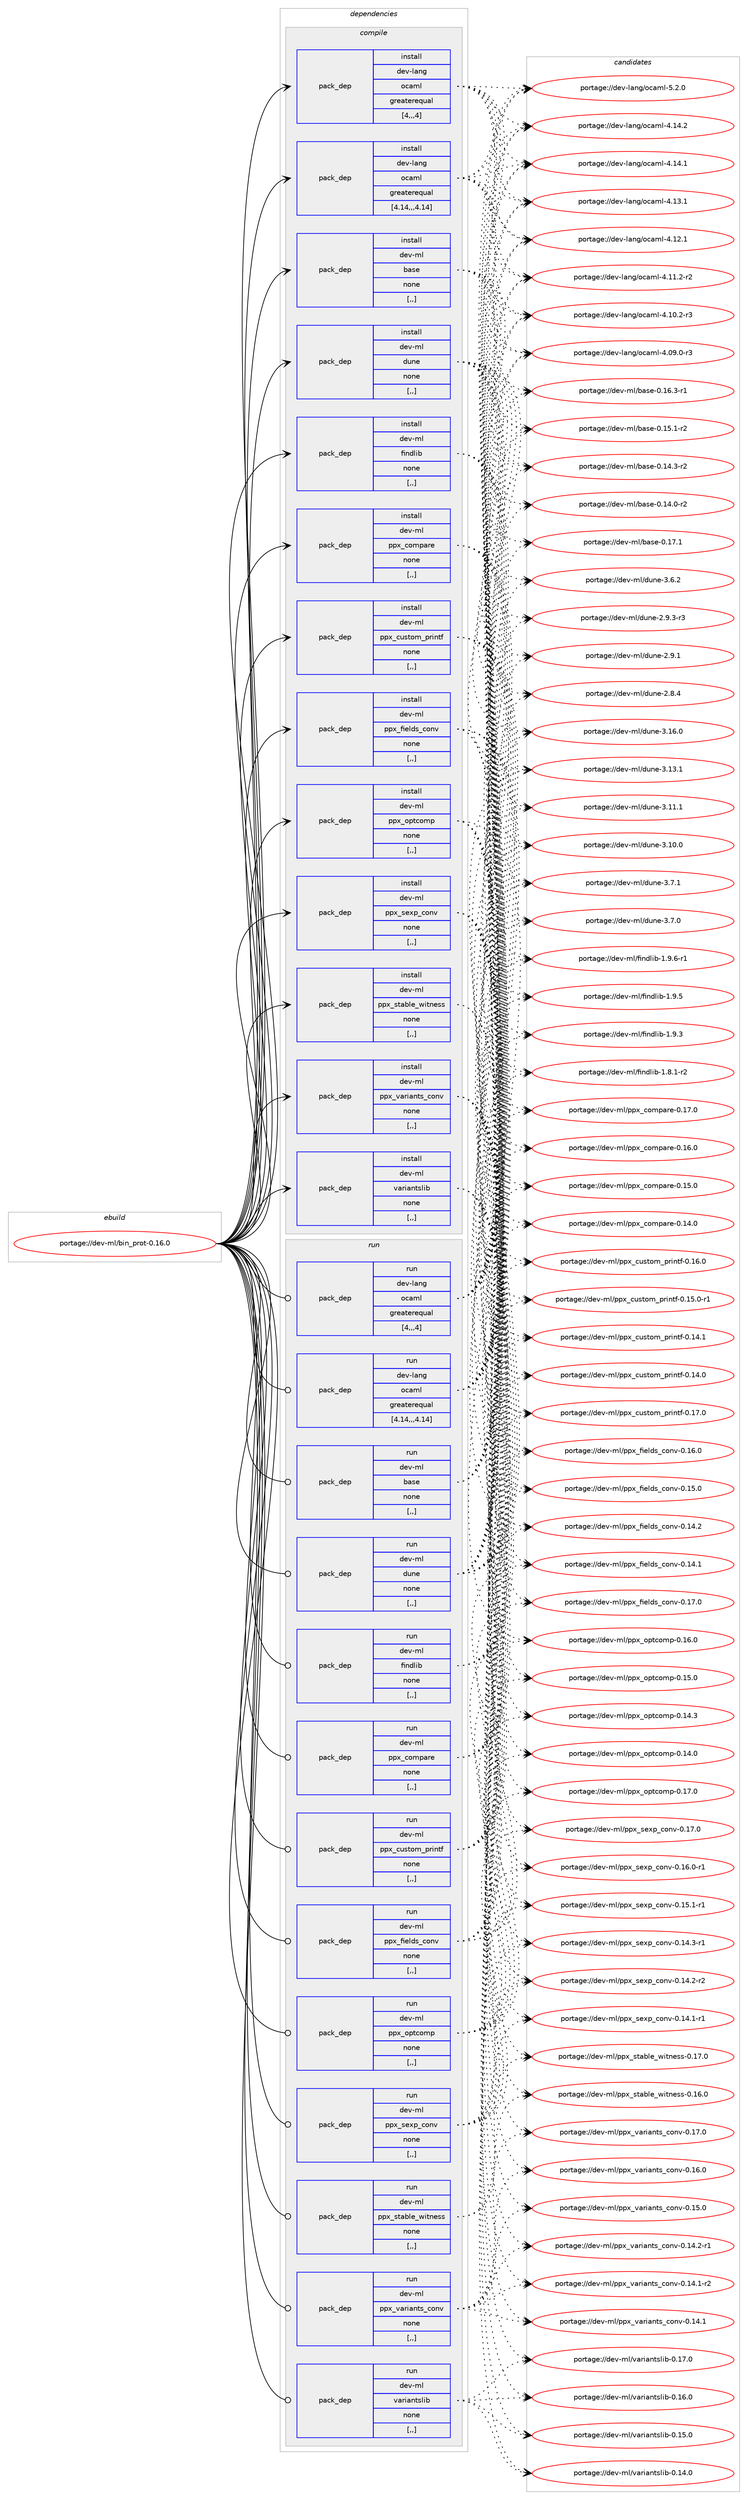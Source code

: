 digraph prolog {

# *************
# Graph options
# *************

newrank=true;
concentrate=true;
compound=true;
graph [rankdir=LR,fontname=Helvetica,fontsize=10,ranksep=1.5];#, ranksep=2.5, nodesep=0.2];
edge  [arrowhead=vee];
node  [fontname=Helvetica,fontsize=10];

# **********
# The ebuild
# **********

subgraph cluster_leftcol {
color=gray;
label=<<i>ebuild</i>>;
id [label="portage://dev-ml/bin_prot-0.16.0", color=red, width=4, href="../dev-ml/bin_prot-0.16.0.svg"];
}

# ****************
# The dependencies
# ****************

subgraph cluster_midcol {
color=gray;
label=<<i>dependencies</i>>;
subgraph cluster_compile {
fillcolor="#eeeeee";
style=filled;
label=<<i>compile</i>>;
subgraph pack87471 {
dependency117968 [label=<<TABLE BORDER="0" CELLBORDER="1" CELLSPACING="0" CELLPADDING="4" WIDTH="220"><TR><TD ROWSPAN="6" CELLPADDING="30">pack_dep</TD></TR><TR><TD WIDTH="110">install</TD></TR><TR><TD>dev-lang</TD></TR><TR><TD>ocaml</TD></TR><TR><TD>greaterequal</TD></TR><TR><TD>[4,,,4]</TD></TR></TABLE>>, shape=none, color=blue];
}
id:e -> dependency117968:w [weight=20,style="solid",arrowhead="vee"];
subgraph pack87472 {
dependency117969 [label=<<TABLE BORDER="0" CELLBORDER="1" CELLSPACING="0" CELLPADDING="4" WIDTH="220"><TR><TD ROWSPAN="6" CELLPADDING="30">pack_dep</TD></TR><TR><TD WIDTH="110">install</TD></TR><TR><TD>dev-lang</TD></TR><TR><TD>ocaml</TD></TR><TR><TD>greaterequal</TD></TR><TR><TD>[4.14,,,4.14]</TD></TR></TABLE>>, shape=none, color=blue];
}
id:e -> dependency117969:w [weight=20,style="solid",arrowhead="vee"];
subgraph pack87473 {
dependency117970 [label=<<TABLE BORDER="0" CELLBORDER="1" CELLSPACING="0" CELLPADDING="4" WIDTH="220"><TR><TD ROWSPAN="6" CELLPADDING="30">pack_dep</TD></TR><TR><TD WIDTH="110">install</TD></TR><TR><TD>dev-ml</TD></TR><TR><TD>base</TD></TR><TR><TD>none</TD></TR><TR><TD>[,,]</TD></TR></TABLE>>, shape=none, color=blue];
}
id:e -> dependency117970:w [weight=20,style="solid",arrowhead="vee"];
subgraph pack87474 {
dependency117971 [label=<<TABLE BORDER="0" CELLBORDER="1" CELLSPACING="0" CELLPADDING="4" WIDTH="220"><TR><TD ROWSPAN="6" CELLPADDING="30">pack_dep</TD></TR><TR><TD WIDTH="110">install</TD></TR><TR><TD>dev-ml</TD></TR><TR><TD>dune</TD></TR><TR><TD>none</TD></TR><TR><TD>[,,]</TD></TR></TABLE>>, shape=none, color=blue];
}
id:e -> dependency117971:w [weight=20,style="solid",arrowhead="vee"];
subgraph pack87475 {
dependency117972 [label=<<TABLE BORDER="0" CELLBORDER="1" CELLSPACING="0" CELLPADDING="4" WIDTH="220"><TR><TD ROWSPAN="6" CELLPADDING="30">pack_dep</TD></TR><TR><TD WIDTH="110">install</TD></TR><TR><TD>dev-ml</TD></TR><TR><TD>findlib</TD></TR><TR><TD>none</TD></TR><TR><TD>[,,]</TD></TR></TABLE>>, shape=none, color=blue];
}
id:e -> dependency117972:w [weight=20,style="solid",arrowhead="vee"];
subgraph pack87476 {
dependency117973 [label=<<TABLE BORDER="0" CELLBORDER="1" CELLSPACING="0" CELLPADDING="4" WIDTH="220"><TR><TD ROWSPAN="6" CELLPADDING="30">pack_dep</TD></TR><TR><TD WIDTH="110">install</TD></TR><TR><TD>dev-ml</TD></TR><TR><TD>ppx_compare</TD></TR><TR><TD>none</TD></TR><TR><TD>[,,]</TD></TR></TABLE>>, shape=none, color=blue];
}
id:e -> dependency117973:w [weight=20,style="solid",arrowhead="vee"];
subgraph pack87477 {
dependency117974 [label=<<TABLE BORDER="0" CELLBORDER="1" CELLSPACING="0" CELLPADDING="4" WIDTH="220"><TR><TD ROWSPAN="6" CELLPADDING="30">pack_dep</TD></TR><TR><TD WIDTH="110">install</TD></TR><TR><TD>dev-ml</TD></TR><TR><TD>ppx_custom_printf</TD></TR><TR><TD>none</TD></TR><TR><TD>[,,]</TD></TR></TABLE>>, shape=none, color=blue];
}
id:e -> dependency117974:w [weight=20,style="solid",arrowhead="vee"];
subgraph pack87478 {
dependency117975 [label=<<TABLE BORDER="0" CELLBORDER="1" CELLSPACING="0" CELLPADDING="4" WIDTH="220"><TR><TD ROWSPAN="6" CELLPADDING="30">pack_dep</TD></TR><TR><TD WIDTH="110">install</TD></TR><TR><TD>dev-ml</TD></TR><TR><TD>ppx_fields_conv</TD></TR><TR><TD>none</TD></TR><TR><TD>[,,]</TD></TR></TABLE>>, shape=none, color=blue];
}
id:e -> dependency117975:w [weight=20,style="solid",arrowhead="vee"];
subgraph pack87479 {
dependency117976 [label=<<TABLE BORDER="0" CELLBORDER="1" CELLSPACING="0" CELLPADDING="4" WIDTH="220"><TR><TD ROWSPAN="6" CELLPADDING="30">pack_dep</TD></TR><TR><TD WIDTH="110">install</TD></TR><TR><TD>dev-ml</TD></TR><TR><TD>ppx_optcomp</TD></TR><TR><TD>none</TD></TR><TR><TD>[,,]</TD></TR></TABLE>>, shape=none, color=blue];
}
id:e -> dependency117976:w [weight=20,style="solid",arrowhead="vee"];
subgraph pack87480 {
dependency117977 [label=<<TABLE BORDER="0" CELLBORDER="1" CELLSPACING="0" CELLPADDING="4" WIDTH="220"><TR><TD ROWSPAN="6" CELLPADDING="30">pack_dep</TD></TR><TR><TD WIDTH="110">install</TD></TR><TR><TD>dev-ml</TD></TR><TR><TD>ppx_sexp_conv</TD></TR><TR><TD>none</TD></TR><TR><TD>[,,]</TD></TR></TABLE>>, shape=none, color=blue];
}
id:e -> dependency117977:w [weight=20,style="solid",arrowhead="vee"];
subgraph pack87481 {
dependency117978 [label=<<TABLE BORDER="0" CELLBORDER="1" CELLSPACING="0" CELLPADDING="4" WIDTH="220"><TR><TD ROWSPAN="6" CELLPADDING="30">pack_dep</TD></TR><TR><TD WIDTH="110">install</TD></TR><TR><TD>dev-ml</TD></TR><TR><TD>ppx_stable_witness</TD></TR><TR><TD>none</TD></TR><TR><TD>[,,]</TD></TR></TABLE>>, shape=none, color=blue];
}
id:e -> dependency117978:w [weight=20,style="solid",arrowhead="vee"];
subgraph pack87482 {
dependency117979 [label=<<TABLE BORDER="0" CELLBORDER="1" CELLSPACING="0" CELLPADDING="4" WIDTH="220"><TR><TD ROWSPAN="6" CELLPADDING="30">pack_dep</TD></TR><TR><TD WIDTH="110">install</TD></TR><TR><TD>dev-ml</TD></TR><TR><TD>ppx_variants_conv</TD></TR><TR><TD>none</TD></TR><TR><TD>[,,]</TD></TR></TABLE>>, shape=none, color=blue];
}
id:e -> dependency117979:w [weight=20,style="solid",arrowhead="vee"];
subgraph pack87483 {
dependency117980 [label=<<TABLE BORDER="0" CELLBORDER="1" CELLSPACING="0" CELLPADDING="4" WIDTH="220"><TR><TD ROWSPAN="6" CELLPADDING="30">pack_dep</TD></TR><TR><TD WIDTH="110">install</TD></TR><TR><TD>dev-ml</TD></TR><TR><TD>variantslib</TD></TR><TR><TD>none</TD></TR><TR><TD>[,,]</TD></TR></TABLE>>, shape=none, color=blue];
}
id:e -> dependency117980:w [weight=20,style="solid",arrowhead="vee"];
}
subgraph cluster_compileandrun {
fillcolor="#eeeeee";
style=filled;
label=<<i>compile and run</i>>;
}
subgraph cluster_run {
fillcolor="#eeeeee";
style=filled;
label=<<i>run</i>>;
subgraph pack87484 {
dependency117981 [label=<<TABLE BORDER="0" CELLBORDER="1" CELLSPACING="0" CELLPADDING="4" WIDTH="220"><TR><TD ROWSPAN="6" CELLPADDING="30">pack_dep</TD></TR><TR><TD WIDTH="110">run</TD></TR><TR><TD>dev-lang</TD></TR><TR><TD>ocaml</TD></TR><TR><TD>greaterequal</TD></TR><TR><TD>[4,,,4]</TD></TR></TABLE>>, shape=none, color=blue];
}
id:e -> dependency117981:w [weight=20,style="solid",arrowhead="odot"];
subgraph pack87485 {
dependency117982 [label=<<TABLE BORDER="0" CELLBORDER="1" CELLSPACING="0" CELLPADDING="4" WIDTH="220"><TR><TD ROWSPAN="6" CELLPADDING="30">pack_dep</TD></TR><TR><TD WIDTH="110">run</TD></TR><TR><TD>dev-lang</TD></TR><TR><TD>ocaml</TD></TR><TR><TD>greaterequal</TD></TR><TR><TD>[4.14,,,4.14]</TD></TR></TABLE>>, shape=none, color=blue];
}
id:e -> dependency117982:w [weight=20,style="solid",arrowhead="odot"];
subgraph pack87486 {
dependency117983 [label=<<TABLE BORDER="0" CELLBORDER="1" CELLSPACING="0" CELLPADDING="4" WIDTH="220"><TR><TD ROWSPAN="6" CELLPADDING="30">pack_dep</TD></TR><TR><TD WIDTH="110">run</TD></TR><TR><TD>dev-ml</TD></TR><TR><TD>base</TD></TR><TR><TD>none</TD></TR><TR><TD>[,,]</TD></TR></TABLE>>, shape=none, color=blue];
}
id:e -> dependency117983:w [weight=20,style="solid",arrowhead="odot"];
subgraph pack87487 {
dependency117984 [label=<<TABLE BORDER="0" CELLBORDER="1" CELLSPACING="0" CELLPADDING="4" WIDTH="220"><TR><TD ROWSPAN="6" CELLPADDING="30">pack_dep</TD></TR><TR><TD WIDTH="110">run</TD></TR><TR><TD>dev-ml</TD></TR><TR><TD>dune</TD></TR><TR><TD>none</TD></TR><TR><TD>[,,]</TD></TR></TABLE>>, shape=none, color=blue];
}
id:e -> dependency117984:w [weight=20,style="solid",arrowhead="odot"];
subgraph pack87488 {
dependency117985 [label=<<TABLE BORDER="0" CELLBORDER="1" CELLSPACING="0" CELLPADDING="4" WIDTH="220"><TR><TD ROWSPAN="6" CELLPADDING="30">pack_dep</TD></TR><TR><TD WIDTH="110">run</TD></TR><TR><TD>dev-ml</TD></TR><TR><TD>findlib</TD></TR><TR><TD>none</TD></TR><TR><TD>[,,]</TD></TR></TABLE>>, shape=none, color=blue];
}
id:e -> dependency117985:w [weight=20,style="solid",arrowhead="odot"];
subgraph pack87489 {
dependency117986 [label=<<TABLE BORDER="0" CELLBORDER="1" CELLSPACING="0" CELLPADDING="4" WIDTH="220"><TR><TD ROWSPAN="6" CELLPADDING="30">pack_dep</TD></TR><TR><TD WIDTH="110">run</TD></TR><TR><TD>dev-ml</TD></TR><TR><TD>ppx_compare</TD></TR><TR><TD>none</TD></TR><TR><TD>[,,]</TD></TR></TABLE>>, shape=none, color=blue];
}
id:e -> dependency117986:w [weight=20,style="solid",arrowhead="odot"];
subgraph pack87490 {
dependency117987 [label=<<TABLE BORDER="0" CELLBORDER="1" CELLSPACING="0" CELLPADDING="4" WIDTH="220"><TR><TD ROWSPAN="6" CELLPADDING="30">pack_dep</TD></TR><TR><TD WIDTH="110">run</TD></TR><TR><TD>dev-ml</TD></TR><TR><TD>ppx_custom_printf</TD></TR><TR><TD>none</TD></TR><TR><TD>[,,]</TD></TR></TABLE>>, shape=none, color=blue];
}
id:e -> dependency117987:w [weight=20,style="solid",arrowhead="odot"];
subgraph pack87491 {
dependency117988 [label=<<TABLE BORDER="0" CELLBORDER="1" CELLSPACING="0" CELLPADDING="4" WIDTH="220"><TR><TD ROWSPAN="6" CELLPADDING="30">pack_dep</TD></TR><TR><TD WIDTH="110">run</TD></TR><TR><TD>dev-ml</TD></TR><TR><TD>ppx_fields_conv</TD></TR><TR><TD>none</TD></TR><TR><TD>[,,]</TD></TR></TABLE>>, shape=none, color=blue];
}
id:e -> dependency117988:w [weight=20,style="solid",arrowhead="odot"];
subgraph pack87492 {
dependency117989 [label=<<TABLE BORDER="0" CELLBORDER="1" CELLSPACING="0" CELLPADDING="4" WIDTH="220"><TR><TD ROWSPAN="6" CELLPADDING="30">pack_dep</TD></TR><TR><TD WIDTH="110">run</TD></TR><TR><TD>dev-ml</TD></TR><TR><TD>ppx_optcomp</TD></TR><TR><TD>none</TD></TR><TR><TD>[,,]</TD></TR></TABLE>>, shape=none, color=blue];
}
id:e -> dependency117989:w [weight=20,style="solid",arrowhead="odot"];
subgraph pack87493 {
dependency117990 [label=<<TABLE BORDER="0" CELLBORDER="1" CELLSPACING="0" CELLPADDING="4" WIDTH="220"><TR><TD ROWSPAN="6" CELLPADDING="30">pack_dep</TD></TR><TR><TD WIDTH="110">run</TD></TR><TR><TD>dev-ml</TD></TR><TR><TD>ppx_sexp_conv</TD></TR><TR><TD>none</TD></TR><TR><TD>[,,]</TD></TR></TABLE>>, shape=none, color=blue];
}
id:e -> dependency117990:w [weight=20,style="solid",arrowhead="odot"];
subgraph pack87494 {
dependency117991 [label=<<TABLE BORDER="0" CELLBORDER="1" CELLSPACING="0" CELLPADDING="4" WIDTH="220"><TR><TD ROWSPAN="6" CELLPADDING="30">pack_dep</TD></TR><TR><TD WIDTH="110">run</TD></TR><TR><TD>dev-ml</TD></TR><TR><TD>ppx_stable_witness</TD></TR><TR><TD>none</TD></TR><TR><TD>[,,]</TD></TR></TABLE>>, shape=none, color=blue];
}
id:e -> dependency117991:w [weight=20,style="solid",arrowhead="odot"];
subgraph pack87495 {
dependency117992 [label=<<TABLE BORDER="0" CELLBORDER="1" CELLSPACING="0" CELLPADDING="4" WIDTH="220"><TR><TD ROWSPAN="6" CELLPADDING="30">pack_dep</TD></TR><TR><TD WIDTH="110">run</TD></TR><TR><TD>dev-ml</TD></TR><TR><TD>ppx_variants_conv</TD></TR><TR><TD>none</TD></TR><TR><TD>[,,]</TD></TR></TABLE>>, shape=none, color=blue];
}
id:e -> dependency117992:w [weight=20,style="solid",arrowhead="odot"];
subgraph pack87496 {
dependency117993 [label=<<TABLE BORDER="0" CELLBORDER="1" CELLSPACING="0" CELLPADDING="4" WIDTH="220"><TR><TD ROWSPAN="6" CELLPADDING="30">pack_dep</TD></TR><TR><TD WIDTH="110">run</TD></TR><TR><TD>dev-ml</TD></TR><TR><TD>variantslib</TD></TR><TR><TD>none</TD></TR><TR><TD>[,,]</TD></TR></TABLE>>, shape=none, color=blue];
}
id:e -> dependency117993:w [weight=20,style="solid",arrowhead="odot"];
}
}

# **************
# The candidates
# **************

subgraph cluster_choices {
rank=same;
color=gray;
label=<<i>candidates</i>>;

subgraph choice87471 {
color=black;
nodesep=1;
choice1001011184510897110103471119997109108455346504648 [label="portage://dev-lang/ocaml-5.2.0", color=red, width=4,href="../dev-lang/ocaml-5.2.0.svg"];
choice100101118451089711010347111999710910845524649524650 [label="portage://dev-lang/ocaml-4.14.2", color=red, width=4,href="../dev-lang/ocaml-4.14.2.svg"];
choice100101118451089711010347111999710910845524649524649 [label="portage://dev-lang/ocaml-4.14.1", color=red, width=4,href="../dev-lang/ocaml-4.14.1.svg"];
choice100101118451089711010347111999710910845524649514649 [label="portage://dev-lang/ocaml-4.13.1", color=red, width=4,href="../dev-lang/ocaml-4.13.1.svg"];
choice100101118451089711010347111999710910845524649504649 [label="portage://dev-lang/ocaml-4.12.1", color=red, width=4,href="../dev-lang/ocaml-4.12.1.svg"];
choice1001011184510897110103471119997109108455246494946504511450 [label="portage://dev-lang/ocaml-4.11.2-r2", color=red, width=4,href="../dev-lang/ocaml-4.11.2-r2.svg"];
choice1001011184510897110103471119997109108455246494846504511451 [label="portage://dev-lang/ocaml-4.10.2-r3", color=red, width=4,href="../dev-lang/ocaml-4.10.2-r3.svg"];
choice1001011184510897110103471119997109108455246485746484511451 [label="portage://dev-lang/ocaml-4.09.0-r3", color=red, width=4,href="../dev-lang/ocaml-4.09.0-r3.svg"];
dependency117968:e -> choice1001011184510897110103471119997109108455346504648:w [style=dotted,weight="100"];
dependency117968:e -> choice100101118451089711010347111999710910845524649524650:w [style=dotted,weight="100"];
dependency117968:e -> choice100101118451089711010347111999710910845524649524649:w [style=dotted,weight="100"];
dependency117968:e -> choice100101118451089711010347111999710910845524649514649:w [style=dotted,weight="100"];
dependency117968:e -> choice100101118451089711010347111999710910845524649504649:w [style=dotted,weight="100"];
dependency117968:e -> choice1001011184510897110103471119997109108455246494946504511450:w [style=dotted,weight="100"];
dependency117968:e -> choice1001011184510897110103471119997109108455246494846504511451:w [style=dotted,weight="100"];
dependency117968:e -> choice1001011184510897110103471119997109108455246485746484511451:w [style=dotted,weight="100"];
}
subgraph choice87472 {
color=black;
nodesep=1;
choice1001011184510897110103471119997109108455346504648 [label="portage://dev-lang/ocaml-5.2.0", color=red, width=4,href="../dev-lang/ocaml-5.2.0.svg"];
choice100101118451089711010347111999710910845524649524650 [label="portage://dev-lang/ocaml-4.14.2", color=red, width=4,href="../dev-lang/ocaml-4.14.2.svg"];
choice100101118451089711010347111999710910845524649524649 [label="portage://dev-lang/ocaml-4.14.1", color=red, width=4,href="../dev-lang/ocaml-4.14.1.svg"];
choice100101118451089711010347111999710910845524649514649 [label="portage://dev-lang/ocaml-4.13.1", color=red, width=4,href="../dev-lang/ocaml-4.13.1.svg"];
choice100101118451089711010347111999710910845524649504649 [label="portage://dev-lang/ocaml-4.12.1", color=red, width=4,href="../dev-lang/ocaml-4.12.1.svg"];
choice1001011184510897110103471119997109108455246494946504511450 [label="portage://dev-lang/ocaml-4.11.2-r2", color=red, width=4,href="../dev-lang/ocaml-4.11.2-r2.svg"];
choice1001011184510897110103471119997109108455246494846504511451 [label="portage://dev-lang/ocaml-4.10.2-r3", color=red, width=4,href="../dev-lang/ocaml-4.10.2-r3.svg"];
choice1001011184510897110103471119997109108455246485746484511451 [label="portage://dev-lang/ocaml-4.09.0-r3", color=red, width=4,href="../dev-lang/ocaml-4.09.0-r3.svg"];
dependency117969:e -> choice1001011184510897110103471119997109108455346504648:w [style=dotted,weight="100"];
dependency117969:e -> choice100101118451089711010347111999710910845524649524650:w [style=dotted,weight="100"];
dependency117969:e -> choice100101118451089711010347111999710910845524649524649:w [style=dotted,weight="100"];
dependency117969:e -> choice100101118451089711010347111999710910845524649514649:w [style=dotted,weight="100"];
dependency117969:e -> choice100101118451089711010347111999710910845524649504649:w [style=dotted,weight="100"];
dependency117969:e -> choice1001011184510897110103471119997109108455246494946504511450:w [style=dotted,weight="100"];
dependency117969:e -> choice1001011184510897110103471119997109108455246494846504511451:w [style=dotted,weight="100"];
dependency117969:e -> choice1001011184510897110103471119997109108455246485746484511451:w [style=dotted,weight="100"];
}
subgraph choice87473 {
color=black;
nodesep=1;
choice1001011184510910847989711510145484649554649 [label="portage://dev-ml/base-0.17.1", color=red, width=4,href="../dev-ml/base-0.17.1.svg"];
choice10010111845109108479897115101454846495446514511449 [label="portage://dev-ml/base-0.16.3-r1", color=red, width=4,href="../dev-ml/base-0.16.3-r1.svg"];
choice10010111845109108479897115101454846495346494511450 [label="portage://dev-ml/base-0.15.1-r2", color=red, width=4,href="../dev-ml/base-0.15.1-r2.svg"];
choice10010111845109108479897115101454846495246514511450 [label="portage://dev-ml/base-0.14.3-r2", color=red, width=4,href="../dev-ml/base-0.14.3-r2.svg"];
choice10010111845109108479897115101454846495246484511450 [label="portage://dev-ml/base-0.14.0-r2", color=red, width=4,href="../dev-ml/base-0.14.0-r2.svg"];
dependency117970:e -> choice1001011184510910847989711510145484649554649:w [style=dotted,weight="100"];
dependency117970:e -> choice10010111845109108479897115101454846495446514511449:w [style=dotted,weight="100"];
dependency117970:e -> choice10010111845109108479897115101454846495346494511450:w [style=dotted,weight="100"];
dependency117970:e -> choice10010111845109108479897115101454846495246514511450:w [style=dotted,weight="100"];
dependency117970:e -> choice10010111845109108479897115101454846495246484511450:w [style=dotted,weight="100"];
}
subgraph choice87474 {
color=black;
nodesep=1;
choice100101118451091084710011711010145514649544648 [label="portage://dev-ml/dune-3.16.0", color=red, width=4,href="../dev-ml/dune-3.16.0.svg"];
choice100101118451091084710011711010145514649514649 [label="portage://dev-ml/dune-3.13.1", color=red, width=4,href="../dev-ml/dune-3.13.1.svg"];
choice100101118451091084710011711010145514649494649 [label="portage://dev-ml/dune-3.11.1", color=red, width=4,href="../dev-ml/dune-3.11.1.svg"];
choice100101118451091084710011711010145514649484648 [label="portage://dev-ml/dune-3.10.0", color=red, width=4,href="../dev-ml/dune-3.10.0.svg"];
choice1001011184510910847100117110101455146554649 [label="portage://dev-ml/dune-3.7.1", color=red, width=4,href="../dev-ml/dune-3.7.1.svg"];
choice1001011184510910847100117110101455146554648 [label="portage://dev-ml/dune-3.7.0", color=red, width=4,href="../dev-ml/dune-3.7.0.svg"];
choice1001011184510910847100117110101455146544650 [label="portage://dev-ml/dune-3.6.2", color=red, width=4,href="../dev-ml/dune-3.6.2.svg"];
choice10010111845109108471001171101014550465746514511451 [label="portage://dev-ml/dune-2.9.3-r3", color=red, width=4,href="../dev-ml/dune-2.9.3-r3.svg"];
choice1001011184510910847100117110101455046574649 [label="portage://dev-ml/dune-2.9.1", color=red, width=4,href="../dev-ml/dune-2.9.1.svg"];
choice1001011184510910847100117110101455046564652 [label="portage://dev-ml/dune-2.8.4", color=red, width=4,href="../dev-ml/dune-2.8.4.svg"];
dependency117971:e -> choice100101118451091084710011711010145514649544648:w [style=dotted,weight="100"];
dependency117971:e -> choice100101118451091084710011711010145514649514649:w [style=dotted,weight="100"];
dependency117971:e -> choice100101118451091084710011711010145514649494649:w [style=dotted,weight="100"];
dependency117971:e -> choice100101118451091084710011711010145514649484648:w [style=dotted,weight="100"];
dependency117971:e -> choice1001011184510910847100117110101455146554649:w [style=dotted,weight="100"];
dependency117971:e -> choice1001011184510910847100117110101455146554648:w [style=dotted,weight="100"];
dependency117971:e -> choice1001011184510910847100117110101455146544650:w [style=dotted,weight="100"];
dependency117971:e -> choice10010111845109108471001171101014550465746514511451:w [style=dotted,weight="100"];
dependency117971:e -> choice1001011184510910847100117110101455046574649:w [style=dotted,weight="100"];
dependency117971:e -> choice1001011184510910847100117110101455046564652:w [style=dotted,weight="100"];
}
subgraph choice87475 {
color=black;
nodesep=1;
choice1001011184510910847102105110100108105984549465746544511449 [label="portage://dev-ml/findlib-1.9.6-r1", color=red, width=4,href="../dev-ml/findlib-1.9.6-r1.svg"];
choice100101118451091084710210511010010810598454946574653 [label="portage://dev-ml/findlib-1.9.5", color=red, width=4,href="../dev-ml/findlib-1.9.5.svg"];
choice100101118451091084710210511010010810598454946574651 [label="portage://dev-ml/findlib-1.9.3", color=red, width=4,href="../dev-ml/findlib-1.9.3.svg"];
choice1001011184510910847102105110100108105984549465646494511450 [label="portage://dev-ml/findlib-1.8.1-r2", color=red, width=4,href="../dev-ml/findlib-1.8.1-r2.svg"];
dependency117972:e -> choice1001011184510910847102105110100108105984549465746544511449:w [style=dotted,weight="100"];
dependency117972:e -> choice100101118451091084710210511010010810598454946574653:w [style=dotted,weight="100"];
dependency117972:e -> choice100101118451091084710210511010010810598454946574651:w [style=dotted,weight="100"];
dependency117972:e -> choice1001011184510910847102105110100108105984549465646494511450:w [style=dotted,weight="100"];
}
subgraph choice87476 {
color=black;
nodesep=1;
choice100101118451091084711211212095991111091129711410145484649554648 [label="portage://dev-ml/ppx_compare-0.17.0", color=red, width=4,href="../dev-ml/ppx_compare-0.17.0.svg"];
choice100101118451091084711211212095991111091129711410145484649544648 [label="portage://dev-ml/ppx_compare-0.16.0", color=red, width=4,href="../dev-ml/ppx_compare-0.16.0.svg"];
choice100101118451091084711211212095991111091129711410145484649534648 [label="portage://dev-ml/ppx_compare-0.15.0", color=red, width=4,href="../dev-ml/ppx_compare-0.15.0.svg"];
choice100101118451091084711211212095991111091129711410145484649524648 [label="portage://dev-ml/ppx_compare-0.14.0", color=red, width=4,href="../dev-ml/ppx_compare-0.14.0.svg"];
dependency117973:e -> choice100101118451091084711211212095991111091129711410145484649554648:w [style=dotted,weight="100"];
dependency117973:e -> choice100101118451091084711211212095991111091129711410145484649544648:w [style=dotted,weight="100"];
dependency117973:e -> choice100101118451091084711211212095991111091129711410145484649534648:w [style=dotted,weight="100"];
dependency117973:e -> choice100101118451091084711211212095991111091129711410145484649524648:w [style=dotted,weight="100"];
}
subgraph choice87477 {
color=black;
nodesep=1;
choice100101118451091084711211212095991171151161111099511211410511011610245484649554648 [label="portage://dev-ml/ppx_custom_printf-0.17.0", color=red, width=4,href="../dev-ml/ppx_custom_printf-0.17.0.svg"];
choice100101118451091084711211212095991171151161111099511211410511011610245484649544648 [label="portage://dev-ml/ppx_custom_printf-0.16.0", color=red, width=4,href="../dev-ml/ppx_custom_printf-0.16.0.svg"];
choice1001011184510910847112112120959911711511611110995112114105110116102454846495346484511449 [label="portage://dev-ml/ppx_custom_printf-0.15.0-r1", color=red, width=4,href="../dev-ml/ppx_custom_printf-0.15.0-r1.svg"];
choice100101118451091084711211212095991171151161111099511211410511011610245484649524649 [label="portage://dev-ml/ppx_custom_printf-0.14.1", color=red, width=4,href="../dev-ml/ppx_custom_printf-0.14.1.svg"];
choice100101118451091084711211212095991171151161111099511211410511011610245484649524648 [label="portage://dev-ml/ppx_custom_printf-0.14.0", color=red, width=4,href="../dev-ml/ppx_custom_printf-0.14.0.svg"];
dependency117974:e -> choice100101118451091084711211212095991171151161111099511211410511011610245484649554648:w [style=dotted,weight="100"];
dependency117974:e -> choice100101118451091084711211212095991171151161111099511211410511011610245484649544648:w [style=dotted,weight="100"];
dependency117974:e -> choice1001011184510910847112112120959911711511611110995112114105110116102454846495346484511449:w [style=dotted,weight="100"];
dependency117974:e -> choice100101118451091084711211212095991171151161111099511211410511011610245484649524649:w [style=dotted,weight="100"];
dependency117974:e -> choice100101118451091084711211212095991171151161111099511211410511011610245484649524648:w [style=dotted,weight="100"];
}
subgraph choice87478 {
color=black;
nodesep=1;
choice100101118451091084711211212095102105101108100115959911111011845484649554648 [label="portage://dev-ml/ppx_fields_conv-0.17.0", color=red, width=4,href="../dev-ml/ppx_fields_conv-0.17.0.svg"];
choice100101118451091084711211212095102105101108100115959911111011845484649544648 [label="portage://dev-ml/ppx_fields_conv-0.16.0", color=red, width=4,href="../dev-ml/ppx_fields_conv-0.16.0.svg"];
choice100101118451091084711211212095102105101108100115959911111011845484649534648 [label="portage://dev-ml/ppx_fields_conv-0.15.0", color=red, width=4,href="../dev-ml/ppx_fields_conv-0.15.0.svg"];
choice100101118451091084711211212095102105101108100115959911111011845484649524650 [label="portage://dev-ml/ppx_fields_conv-0.14.2", color=red, width=4,href="../dev-ml/ppx_fields_conv-0.14.2.svg"];
choice100101118451091084711211212095102105101108100115959911111011845484649524649 [label="portage://dev-ml/ppx_fields_conv-0.14.1", color=red, width=4,href="../dev-ml/ppx_fields_conv-0.14.1.svg"];
dependency117975:e -> choice100101118451091084711211212095102105101108100115959911111011845484649554648:w [style=dotted,weight="100"];
dependency117975:e -> choice100101118451091084711211212095102105101108100115959911111011845484649544648:w [style=dotted,weight="100"];
dependency117975:e -> choice100101118451091084711211212095102105101108100115959911111011845484649534648:w [style=dotted,weight="100"];
dependency117975:e -> choice100101118451091084711211212095102105101108100115959911111011845484649524650:w [style=dotted,weight="100"];
dependency117975:e -> choice100101118451091084711211212095102105101108100115959911111011845484649524649:w [style=dotted,weight="100"];
}
subgraph choice87479 {
color=black;
nodesep=1;
choice1001011184510910847112112120951111121169911110911245484649554648 [label="portage://dev-ml/ppx_optcomp-0.17.0", color=red, width=4,href="../dev-ml/ppx_optcomp-0.17.0.svg"];
choice1001011184510910847112112120951111121169911110911245484649544648 [label="portage://dev-ml/ppx_optcomp-0.16.0", color=red, width=4,href="../dev-ml/ppx_optcomp-0.16.0.svg"];
choice1001011184510910847112112120951111121169911110911245484649534648 [label="portage://dev-ml/ppx_optcomp-0.15.0", color=red, width=4,href="../dev-ml/ppx_optcomp-0.15.0.svg"];
choice1001011184510910847112112120951111121169911110911245484649524651 [label="portage://dev-ml/ppx_optcomp-0.14.3", color=red, width=4,href="../dev-ml/ppx_optcomp-0.14.3.svg"];
choice1001011184510910847112112120951111121169911110911245484649524648 [label="portage://dev-ml/ppx_optcomp-0.14.0", color=red, width=4,href="../dev-ml/ppx_optcomp-0.14.0.svg"];
dependency117976:e -> choice1001011184510910847112112120951111121169911110911245484649554648:w [style=dotted,weight="100"];
dependency117976:e -> choice1001011184510910847112112120951111121169911110911245484649544648:w [style=dotted,weight="100"];
dependency117976:e -> choice1001011184510910847112112120951111121169911110911245484649534648:w [style=dotted,weight="100"];
dependency117976:e -> choice1001011184510910847112112120951111121169911110911245484649524651:w [style=dotted,weight="100"];
dependency117976:e -> choice1001011184510910847112112120951111121169911110911245484649524648:w [style=dotted,weight="100"];
}
subgraph choice87480 {
color=black;
nodesep=1;
choice100101118451091084711211212095115101120112959911111011845484649554648 [label="portage://dev-ml/ppx_sexp_conv-0.17.0", color=red, width=4,href="../dev-ml/ppx_sexp_conv-0.17.0.svg"];
choice1001011184510910847112112120951151011201129599111110118454846495446484511449 [label="portage://dev-ml/ppx_sexp_conv-0.16.0-r1", color=red, width=4,href="../dev-ml/ppx_sexp_conv-0.16.0-r1.svg"];
choice1001011184510910847112112120951151011201129599111110118454846495346494511449 [label="portage://dev-ml/ppx_sexp_conv-0.15.1-r1", color=red, width=4,href="../dev-ml/ppx_sexp_conv-0.15.1-r1.svg"];
choice1001011184510910847112112120951151011201129599111110118454846495246514511449 [label="portage://dev-ml/ppx_sexp_conv-0.14.3-r1", color=red, width=4,href="../dev-ml/ppx_sexp_conv-0.14.3-r1.svg"];
choice1001011184510910847112112120951151011201129599111110118454846495246504511450 [label="portage://dev-ml/ppx_sexp_conv-0.14.2-r2", color=red, width=4,href="../dev-ml/ppx_sexp_conv-0.14.2-r2.svg"];
choice1001011184510910847112112120951151011201129599111110118454846495246494511449 [label="portage://dev-ml/ppx_sexp_conv-0.14.1-r1", color=red, width=4,href="../dev-ml/ppx_sexp_conv-0.14.1-r1.svg"];
dependency117977:e -> choice100101118451091084711211212095115101120112959911111011845484649554648:w [style=dotted,weight="100"];
dependency117977:e -> choice1001011184510910847112112120951151011201129599111110118454846495446484511449:w [style=dotted,weight="100"];
dependency117977:e -> choice1001011184510910847112112120951151011201129599111110118454846495346494511449:w [style=dotted,weight="100"];
dependency117977:e -> choice1001011184510910847112112120951151011201129599111110118454846495246514511449:w [style=dotted,weight="100"];
dependency117977:e -> choice1001011184510910847112112120951151011201129599111110118454846495246504511450:w [style=dotted,weight="100"];
dependency117977:e -> choice1001011184510910847112112120951151011201129599111110118454846495246494511449:w [style=dotted,weight="100"];
}
subgraph choice87481 {
color=black;
nodesep=1;
choice10010111845109108471121121209511511697981081019511910511611010111511545484649554648 [label="portage://dev-ml/ppx_stable_witness-0.17.0", color=red, width=4,href="../dev-ml/ppx_stable_witness-0.17.0.svg"];
choice10010111845109108471121121209511511697981081019511910511611010111511545484649544648 [label="portage://dev-ml/ppx_stable_witness-0.16.0", color=red, width=4,href="../dev-ml/ppx_stable_witness-0.16.0.svg"];
dependency117978:e -> choice10010111845109108471121121209511511697981081019511910511611010111511545484649554648:w [style=dotted,weight="100"];
dependency117978:e -> choice10010111845109108471121121209511511697981081019511910511611010111511545484649544648:w [style=dotted,weight="100"];
}
subgraph choice87482 {
color=black;
nodesep=1;
choice1001011184510910847112112120951189711410597110116115959911111011845484649554648 [label="portage://dev-ml/ppx_variants_conv-0.17.0", color=red, width=4,href="../dev-ml/ppx_variants_conv-0.17.0.svg"];
choice1001011184510910847112112120951189711410597110116115959911111011845484649544648 [label="portage://dev-ml/ppx_variants_conv-0.16.0", color=red, width=4,href="../dev-ml/ppx_variants_conv-0.16.0.svg"];
choice1001011184510910847112112120951189711410597110116115959911111011845484649534648 [label="portage://dev-ml/ppx_variants_conv-0.15.0", color=red, width=4,href="../dev-ml/ppx_variants_conv-0.15.0.svg"];
choice10010111845109108471121121209511897114105971101161159599111110118454846495246504511449 [label="portage://dev-ml/ppx_variants_conv-0.14.2-r1", color=red, width=4,href="../dev-ml/ppx_variants_conv-0.14.2-r1.svg"];
choice10010111845109108471121121209511897114105971101161159599111110118454846495246494511450 [label="portage://dev-ml/ppx_variants_conv-0.14.1-r2", color=red, width=4,href="../dev-ml/ppx_variants_conv-0.14.1-r2.svg"];
choice1001011184510910847112112120951189711410597110116115959911111011845484649524649 [label="portage://dev-ml/ppx_variants_conv-0.14.1", color=red, width=4,href="../dev-ml/ppx_variants_conv-0.14.1.svg"];
dependency117979:e -> choice1001011184510910847112112120951189711410597110116115959911111011845484649554648:w [style=dotted,weight="100"];
dependency117979:e -> choice1001011184510910847112112120951189711410597110116115959911111011845484649544648:w [style=dotted,weight="100"];
dependency117979:e -> choice1001011184510910847112112120951189711410597110116115959911111011845484649534648:w [style=dotted,weight="100"];
dependency117979:e -> choice10010111845109108471121121209511897114105971101161159599111110118454846495246504511449:w [style=dotted,weight="100"];
dependency117979:e -> choice10010111845109108471121121209511897114105971101161159599111110118454846495246494511450:w [style=dotted,weight="100"];
dependency117979:e -> choice1001011184510910847112112120951189711410597110116115959911111011845484649524649:w [style=dotted,weight="100"];
}
subgraph choice87483 {
color=black;
nodesep=1;
choice100101118451091084711897114105971101161151081059845484649554648 [label="portage://dev-ml/variantslib-0.17.0", color=red, width=4,href="../dev-ml/variantslib-0.17.0.svg"];
choice100101118451091084711897114105971101161151081059845484649544648 [label="portage://dev-ml/variantslib-0.16.0", color=red, width=4,href="../dev-ml/variantslib-0.16.0.svg"];
choice100101118451091084711897114105971101161151081059845484649534648 [label="portage://dev-ml/variantslib-0.15.0", color=red, width=4,href="../dev-ml/variantslib-0.15.0.svg"];
choice100101118451091084711897114105971101161151081059845484649524648 [label="portage://dev-ml/variantslib-0.14.0", color=red, width=4,href="../dev-ml/variantslib-0.14.0.svg"];
dependency117980:e -> choice100101118451091084711897114105971101161151081059845484649554648:w [style=dotted,weight="100"];
dependency117980:e -> choice100101118451091084711897114105971101161151081059845484649544648:w [style=dotted,weight="100"];
dependency117980:e -> choice100101118451091084711897114105971101161151081059845484649534648:w [style=dotted,weight="100"];
dependency117980:e -> choice100101118451091084711897114105971101161151081059845484649524648:w [style=dotted,weight="100"];
}
subgraph choice87484 {
color=black;
nodesep=1;
choice1001011184510897110103471119997109108455346504648 [label="portage://dev-lang/ocaml-5.2.0", color=red, width=4,href="../dev-lang/ocaml-5.2.0.svg"];
choice100101118451089711010347111999710910845524649524650 [label="portage://dev-lang/ocaml-4.14.2", color=red, width=4,href="../dev-lang/ocaml-4.14.2.svg"];
choice100101118451089711010347111999710910845524649524649 [label="portage://dev-lang/ocaml-4.14.1", color=red, width=4,href="../dev-lang/ocaml-4.14.1.svg"];
choice100101118451089711010347111999710910845524649514649 [label="portage://dev-lang/ocaml-4.13.1", color=red, width=4,href="../dev-lang/ocaml-4.13.1.svg"];
choice100101118451089711010347111999710910845524649504649 [label="portage://dev-lang/ocaml-4.12.1", color=red, width=4,href="../dev-lang/ocaml-4.12.1.svg"];
choice1001011184510897110103471119997109108455246494946504511450 [label="portage://dev-lang/ocaml-4.11.2-r2", color=red, width=4,href="../dev-lang/ocaml-4.11.2-r2.svg"];
choice1001011184510897110103471119997109108455246494846504511451 [label="portage://dev-lang/ocaml-4.10.2-r3", color=red, width=4,href="../dev-lang/ocaml-4.10.2-r3.svg"];
choice1001011184510897110103471119997109108455246485746484511451 [label="portage://dev-lang/ocaml-4.09.0-r3", color=red, width=4,href="../dev-lang/ocaml-4.09.0-r3.svg"];
dependency117981:e -> choice1001011184510897110103471119997109108455346504648:w [style=dotted,weight="100"];
dependency117981:e -> choice100101118451089711010347111999710910845524649524650:w [style=dotted,weight="100"];
dependency117981:e -> choice100101118451089711010347111999710910845524649524649:w [style=dotted,weight="100"];
dependency117981:e -> choice100101118451089711010347111999710910845524649514649:w [style=dotted,weight="100"];
dependency117981:e -> choice100101118451089711010347111999710910845524649504649:w [style=dotted,weight="100"];
dependency117981:e -> choice1001011184510897110103471119997109108455246494946504511450:w [style=dotted,weight="100"];
dependency117981:e -> choice1001011184510897110103471119997109108455246494846504511451:w [style=dotted,weight="100"];
dependency117981:e -> choice1001011184510897110103471119997109108455246485746484511451:w [style=dotted,weight="100"];
}
subgraph choice87485 {
color=black;
nodesep=1;
choice1001011184510897110103471119997109108455346504648 [label="portage://dev-lang/ocaml-5.2.0", color=red, width=4,href="../dev-lang/ocaml-5.2.0.svg"];
choice100101118451089711010347111999710910845524649524650 [label="portage://dev-lang/ocaml-4.14.2", color=red, width=4,href="../dev-lang/ocaml-4.14.2.svg"];
choice100101118451089711010347111999710910845524649524649 [label="portage://dev-lang/ocaml-4.14.1", color=red, width=4,href="../dev-lang/ocaml-4.14.1.svg"];
choice100101118451089711010347111999710910845524649514649 [label="portage://dev-lang/ocaml-4.13.1", color=red, width=4,href="../dev-lang/ocaml-4.13.1.svg"];
choice100101118451089711010347111999710910845524649504649 [label="portage://dev-lang/ocaml-4.12.1", color=red, width=4,href="../dev-lang/ocaml-4.12.1.svg"];
choice1001011184510897110103471119997109108455246494946504511450 [label="portage://dev-lang/ocaml-4.11.2-r2", color=red, width=4,href="../dev-lang/ocaml-4.11.2-r2.svg"];
choice1001011184510897110103471119997109108455246494846504511451 [label="portage://dev-lang/ocaml-4.10.2-r3", color=red, width=4,href="../dev-lang/ocaml-4.10.2-r3.svg"];
choice1001011184510897110103471119997109108455246485746484511451 [label="portage://dev-lang/ocaml-4.09.0-r3", color=red, width=4,href="../dev-lang/ocaml-4.09.0-r3.svg"];
dependency117982:e -> choice1001011184510897110103471119997109108455346504648:w [style=dotted,weight="100"];
dependency117982:e -> choice100101118451089711010347111999710910845524649524650:w [style=dotted,weight="100"];
dependency117982:e -> choice100101118451089711010347111999710910845524649524649:w [style=dotted,weight="100"];
dependency117982:e -> choice100101118451089711010347111999710910845524649514649:w [style=dotted,weight="100"];
dependency117982:e -> choice100101118451089711010347111999710910845524649504649:w [style=dotted,weight="100"];
dependency117982:e -> choice1001011184510897110103471119997109108455246494946504511450:w [style=dotted,weight="100"];
dependency117982:e -> choice1001011184510897110103471119997109108455246494846504511451:w [style=dotted,weight="100"];
dependency117982:e -> choice1001011184510897110103471119997109108455246485746484511451:w [style=dotted,weight="100"];
}
subgraph choice87486 {
color=black;
nodesep=1;
choice1001011184510910847989711510145484649554649 [label="portage://dev-ml/base-0.17.1", color=red, width=4,href="../dev-ml/base-0.17.1.svg"];
choice10010111845109108479897115101454846495446514511449 [label="portage://dev-ml/base-0.16.3-r1", color=red, width=4,href="../dev-ml/base-0.16.3-r1.svg"];
choice10010111845109108479897115101454846495346494511450 [label="portage://dev-ml/base-0.15.1-r2", color=red, width=4,href="../dev-ml/base-0.15.1-r2.svg"];
choice10010111845109108479897115101454846495246514511450 [label="portage://dev-ml/base-0.14.3-r2", color=red, width=4,href="../dev-ml/base-0.14.3-r2.svg"];
choice10010111845109108479897115101454846495246484511450 [label="portage://dev-ml/base-0.14.0-r2", color=red, width=4,href="../dev-ml/base-0.14.0-r2.svg"];
dependency117983:e -> choice1001011184510910847989711510145484649554649:w [style=dotted,weight="100"];
dependency117983:e -> choice10010111845109108479897115101454846495446514511449:w [style=dotted,weight="100"];
dependency117983:e -> choice10010111845109108479897115101454846495346494511450:w [style=dotted,weight="100"];
dependency117983:e -> choice10010111845109108479897115101454846495246514511450:w [style=dotted,weight="100"];
dependency117983:e -> choice10010111845109108479897115101454846495246484511450:w [style=dotted,weight="100"];
}
subgraph choice87487 {
color=black;
nodesep=1;
choice100101118451091084710011711010145514649544648 [label="portage://dev-ml/dune-3.16.0", color=red, width=4,href="../dev-ml/dune-3.16.0.svg"];
choice100101118451091084710011711010145514649514649 [label="portage://dev-ml/dune-3.13.1", color=red, width=4,href="../dev-ml/dune-3.13.1.svg"];
choice100101118451091084710011711010145514649494649 [label="portage://dev-ml/dune-3.11.1", color=red, width=4,href="../dev-ml/dune-3.11.1.svg"];
choice100101118451091084710011711010145514649484648 [label="portage://dev-ml/dune-3.10.0", color=red, width=4,href="../dev-ml/dune-3.10.0.svg"];
choice1001011184510910847100117110101455146554649 [label="portage://dev-ml/dune-3.7.1", color=red, width=4,href="../dev-ml/dune-3.7.1.svg"];
choice1001011184510910847100117110101455146554648 [label="portage://dev-ml/dune-3.7.0", color=red, width=4,href="../dev-ml/dune-3.7.0.svg"];
choice1001011184510910847100117110101455146544650 [label="portage://dev-ml/dune-3.6.2", color=red, width=4,href="../dev-ml/dune-3.6.2.svg"];
choice10010111845109108471001171101014550465746514511451 [label="portage://dev-ml/dune-2.9.3-r3", color=red, width=4,href="../dev-ml/dune-2.9.3-r3.svg"];
choice1001011184510910847100117110101455046574649 [label="portage://dev-ml/dune-2.9.1", color=red, width=4,href="../dev-ml/dune-2.9.1.svg"];
choice1001011184510910847100117110101455046564652 [label="portage://dev-ml/dune-2.8.4", color=red, width=4,href="../dev-ml/dune-2.8.4.svg"];
dependency117984:e -> choice100101118451091084710011711010145514649544648:w [style=dotted,weight="100"];
dependency117984:e -> choice100101118451091084710011711010145514649514649:w [style=dotted,weight="100"];
dependency117984:e -> choice100101118451091084710011711010145514649494649:w [style=dotted,weight="100"];
dependency117984:e -> choice100101118451091084710011711010145514649484648:w [style=dotted,weight="100"];
dependency117984:e -> choice1001011184510910847100117110101455146554649:w [style=dotted,weight="100"];
dependency117984:e -> choice1001011184510910847100117110101455146554648:w [style=dotted,weight="100"];
dependency117984:e -> choice1001011184510910847100117110101455146544650:w [style=dotted,weight="100"];
dependency117984:e -> choice10010111845109108471001171101014550465746514511451:w [style=dotted,weight="100"];
dependency117984:e -> choice1001011184510910847100117110101455046574649:w [style=dotted,weight="100"];
dependency117984:e -> choice1001011184510910847100117110101455046564652:w [style=dotted,weight="100"];
}
subgraph choice87488 {
color=black;
nodesep=1;
choice1001011184510910847102105110100108105984549465746544511449 [label="portage://dev-ml/findlib-1.9.6-r1", color=red, width=4,href="../dev-ml/findlib-1.9.6-r1.svg"];
choice100101118451091084710210511010010810598454946574653 [label="portage://dev-ml/findlib-1.9.5", color=red, width=4,href="../dev-ml/findlib-1.9.5.svg"];
choice100101118451091084710210511010010810598454946574651 [label="portage://dev-ml/findlib-1.9.3", color=red, width=4,href="../dev-ml/findlib-1.9.3.svg"];
choice1001011184510910847102105110100108105984549465646494511450 [label="portage://dev-ml/findlib-1.8.1-r2", color=red, width=4,href="../dev-ml/findlib-1.8.1-r2.svg"];
dependency117985:e -> choice1001011184510910847102105110100108105984549465746544511449:w [style=dotted,weight="100"];
dependency117985:e -> choice100101118451091084710210511010010810598454946574653:w [style=dotted,weight="100"];
dependency117985:e -> choice100101118451091084710210511010010810598454946574651:w [style=dotted,weight="100"];
dependency117985:e -> choice1001011184510910847102105110100108105984549465646494511450:w [style=dotted,weight="100"];
}
subgraph choice87489 {
color=black;
nodesep=1;
choice100101118451091084711211212095991111091129711410145484649554648 [label="portage://dev-ml/ppx_compare-0.17.0", color=red, width=4,href="../dev-ml/ppx_compare-0.17.0.svg"];
choice100101118451091084711211212095991111091129711410145484649544648 [label="portage://dev-ml/ppx_compare-0.16.0", color=red, width=4,href="../dev-ml/ppx_compare-0.16.0.svg"];
choice100101118451091084711211212095991111091129711410145484649534648 [label="portage://dev-ml/ppx_compare-0.15.0", color=red, width=4,href="../dev-ml/ppx_compare-0.15.0.svg"];
choice100101118451091084711211212095991111091129711410145484649524648 [label="portage://dev-ml/ppx_compare-0.14.0", color=red, width=4,href="../dev-ml/ppx_compare-0.14.0.svg"];
dependency117986:e -> choice100101118451091084711211212095991111091129711410145484649554648:w [style=dotted,weight="100"];
dependency117986:e -> choice100101118451091084711211212095991111091129711410145484649544648:w [style=dotted,weight="100"];
dependency117986:e -> choice100101118451091084711211212095991111091129711410145484649534648:w [style=dotted,weight="100"];
dependency117986:e -> choice100101118451091084711211212095991111091129711410145484649524648:w [style=dotted,weight="100"];
}
subgraph choice87490 {
color=black;
nodesep=1;
choice100101118451091084711211212095991171151161111099511211410511011610245484649554648 [label="portage://dev-ml/ppx_custom_printf-0.17.0", color=red, width=4,href="../dev-ml/ppx_custom_printf-0.17.0.svg"];
choice100101118451091084711211212095991171151161111099511211410511011610245484649544648 [label="portage://dev-ml/ppx_custom_printf-0.16.0", color=red, width=4,href="../dev-ml/ppx_custom_printf-0.16.0.svg"];
choice1001011184510910847112112120959911711511611110995112114105110116102454846495346484511449 [label="portage://dev-ml/ppx_custom_printf-0.15.0-r1", color=red, width=4,href="../dev-ml/ppx_custom_printf-0.15.0-r1.svg"];
choice100101118451091084711211212095991171151161111099511211410511011610245484649524649 [label="portage://dev-ml/ppx_custom_printf-0.14.1", color=red, width=4,href="../dev-ml/ppx_custom_printf-0.14.1.svg"];
choice100101118451091084711211212095991171151161111099511211410511011610245484649524648 [label="portage://dev-ml/ppx_custom_printf-0.14.0", color=red, width=4,href="../dev-ml/ppx_custom_printf-0.14.0.svg"];
dependency117987:e -> choice100101118451091084711211212095991171151161111099511211410511011610245484649554648:w [style=dotted,weight="100"];
dependency117987:e -> choice100101118451091084711211212095991171151161111099511211410511011610245484649544648:w [style=dotted,weight="100"];
dependency117987:e -> choice1001011184510910847112112120959911711511611110995112114105110116102454846495346484511449:w [style=dotted,weight="100"];
dependency117987:e -> choice100101118451091084711211212095991171151161111099511211410511011610245484649524649:w [style=dotted,weight="100"];
dependency117987:e -> choice100101118451091084711211212095991171151161111099511211410511011610245484649524648:w [style=dotted,weight="100"];
}
subgraph choice87491 {
color=black;
nodesep=1;
choice100101118451091084711211212095102105101108100115959911111011845484649554648 [label="portage://dev-ml/ppx_fields_conv-0.17.0", color=red, width=4,href="../dev-ml/ppx_fields_conv-0.17.0.svg"];
choice100101118451091084711211212095102105101108100115959911111011845484649544648 [label="portage://dev-ml/ppx_fields_conv-0.16.0", color=red, width=4,href="../dev-ml/ppx_fields_conv-0.16.0.svg"];
choice100101118451091084711211212095102105101108100115959911111011845484649534648 [label="portage://dev-ml/ppx_fields_conv-0.15.0", color=red, width=4,href="../dev-ml/ppx_fields_conv-0.15.0.svg"];
choice100101118451091084711211212095102105101108100115959911111011845484649524650 [label="portage://dev-ml/ppx_fields_conv-0.14.2", color=red, width=4,href="../dev-ml/ppx_fields_conv-0.14.2.svg"];
choice100101118451091084711211212095102105101108100115959911111011845484649524649 [label="portage://dev-ml/ppx_fields_conv-0.14.1", color=red, width=4,href="../dev-ml/ppx_fields_conv-0.14.1.svg"];
dependency117988:e -> choice100101118451091084711211212095102105101108100115959911111011845484649554648:w [style=dotted,weight="100"];
dependency117988:e -> choice100101118451091084711211212095102105101108100115959911111011845484649544648:w [style=dotted,weight="100"];
dependency117988:e -> choice100101118451091084711211212095102105101108100115959911111011845484649534648:w [style=dotted,weight="100"];
dependency117988:e -> choice100101118451091084711211212095102105101108100115959911111011845484649524650:w [style=dotted,weight="100"];
dependency117988:e -> choice100101118451091084711211212095102105101108100115959911111011845484649524649:w [style=dotted,weight="100"];
}
subgraph choice87492 {
color=black;
nodesep=1;
choice1001011184510910847112112120951111121169911110911245484649554648 [label="portage://dev-ml/ppx_optcomp-0.17.0", color=red, width=4,href="../dev-ml/ppx_optcomp-0.17.0.svg"];
choice1001011184510910847112112120951111121169911110911245484649544648 [label="portage://dev-ml/ppx_optcomp-0.16.0", color=red, width=4,href="../dev-ml/ppx_optcomp-0.16.0.svg"];
choice1001011184510910847112112120951111121169911110911245484649534648 [label="portage://dev-ml/ppx_optcomp-0.15.0", color=red, width=4,href="../dev-ml/ppx_optcomp-0.15.0.svg"];
choice1001011184510910847112112120951111121169911110911245484649524651 [label="portage://dev-ml/ppx_optcomp-0.14.3", color=red, width=4,href="../dev-ml/ppx_optcomp-0.14.3.svg"];
choice1001011184510910847112112120951111121169911110911245484649524648 [label="portage://dev-ml/ppx_optcomp-0.14.0", color=red, width=4,href="../dev-ml/ppx_optcomp-0.14.0.svg"];
dependency117989:e -> choice1001011184510910847112112120951111121169911110911245484649554648:w [style=dotted,weight="100"];
dependency117989:e -> choice1001011184510910847112112120951111121169911110911245484649544648:w [style=dotted,weight="100"];
dependency117989:e -> choice1001011184510910847112112120951111121169911110911245484649534648:w [style=dotted,weight="100"];
dependency117989:e -> choice1001011184510910847112112120951111121169911110911245484649524651:w [style=dotted,weight="100"];
dependency117989:e -> choice1001011184510910847112112120951111121169911110911245484649524648:w [style=dotted,weight="100"];
}
subgraph choice87493 {
color=black;
nodesep=1;
choice100101118451091084711211212095115101120112959911111011845484649554648 [label="portage://dev-ml/ppx_sexp_conv-0.17.0", color=red, width=4,href="../dev-ml/ppx_sexp_conv-0.17.0.svg"];
choice1001011184510910847112112120951151011201129599111110118454846495446484511449 [label="portage://dev-ml/ppx_sexp_conv-0.16.0-r1", color=red, width=4,href="../dev-ml/ppx_sexp_conv-0.16.0-r1.svg"];
choice1001011184510910847112112120951151011201129599111110118454846495346494511449 [label="portage://dev-ml/ppx_sexp_conv-0.15.1-r1", color=red, width=4,href="../dev-ml/ppx_sexp_conv-0.15.1-r1.svg"];
choice1001011184510910847112112120951151011201129599111110118454846495246514511449 [label="portage://dev-ml/ppx_sexp_conv-0.14.3-r1", color=red, width=4,href="../dev-ml/ppx_sexp_conv-0.14.3-r1.svg"];
choice1001011184510910847112112120951151011201129599111110118454846495246504511450 [label="portage://dev-ml/ppx_sexp_conv-0.14.2-r2", color=red, width=4,href="../dev-ml/ppx_sexp_conv-0.14.2-r2.svg"];
choice1001011184510910847112112120951151011201129599111110118454846495246494511449 [label="portage://dev-ml/ppx_sexp_conv-0.14.1-r1", color=red, width=4,href="../dev-ml/ppx_sexp_conv-0.14.1-r1.svg"];
dependency117990:e -> choice100101118451091084711211212095115101120112959911111011845484649554648:w [style=dotted,weight="100"];
dependency117990:e -> choice1001011184510910847112112120951151011201129599111110118454846495446484511449:w [style=dotted,weight="100"];
dependency117990:e -> choice1001011184510910847112112120951151011201129599111110118454846495346494511449:w [style=dotted,weight="100"];
dependency117990:e -> choice1001011184510910847112112120951151011201129599111110118454846495246514511449:w [style=dotted,weight="100"];
dependency117990:e -> choice1001011184510910847112112120951151011201129599111110118454846495246504511450:w [style=dotted,weight="100"];
dependency117990:e -> choice1001011184510910847112112120951151011201129599111110118454846495246494511449:w [style=dotted,weight="100"];
}
subgraph choice87494 {
color=black;
nodesep=1;
choice10010111845109108471121121209511511697981081019511910511611010111511545484649554648 [label="portage://dev-ml/ppx_stable_witness-0.17.0", color=red, width=4,href="../dev-ml/ppx_stable_witness-0.17.0.svg"];
choice10010111845109108471121121209511511697981081019511910511611010111511545484649544648 [label="portage://dev-ml/ppx_stable_witness-0.16.0", color=red, width=4,href="../dev-ml/ppx_stable_witness-0.16.0.svg"];
dependency117991:e -> choice10010111845109108471121121209511511697981081019511910511611010111511545484649554648:w [style=dotted,weight="100"];
dependency117991:e -> choice10010111845109108471121121209511511697981081019511910511611010111511545484649544648:w [style=dotted,weight="100"];
}
subgraph choice87495 {
color=black;
nodesep=1;
choice1001011184510910847112112120951189711410597110116115959911111011845484649554648 [label="portage://dev-ml/ppx_variants_conv-0.17.0", color=red, width=4,href="../dev-ml/ppx_variants_conv-0.17.0.svg"];
choice1001011184510910847112112120951189711410597110116115959911111011845484649544648 [label="portage://dev-ml/ppx_variants_conv-0.16.0", color=red, width=4,href="../dev-ml/ppx_variants_conv-0.16.0.svg"];
choice1001011184510910847112112120951189711410597110116115959911111011845484649534648 [label="portage://dev-ml/ppx_variants_conv-0.15.0", color=red, width=4,href="../dev-ml/ppx_variants_conv-0.15.0.svg"];
choice10010111845109108471121121209511897114105971101161159599111110118454846495246504511449 [label="portage://dev-ml/ppx_variants_conv-0.14.2-r1", color=red, width=4,href="../dev-ml/ppx_variants_conv-0.14.2-r1.svg"];
choice10010111845109108471121121209511897114105971101161159599111110118454846495246494511450 [label="portage://dev-ml/ppx_variants_conv-0.14.1-r2", color=red, width=4,href="../dev-ml/ppx_variants_conv-0.14.1-r2.svg"];
choice1001011184510910847112112120951189711410597110116115959911111011845484649524649 [label="portage://dev-ml/ppx_variants_conv-0.14.1", color=red, width=4,href="../dev-ml/ppx_variants_conv-0.14.1.svg"];
dependency117992:e -> choice1001011184510910847112112120951189711410597110116115959911111011845484649554648:w [style=dotted,weight="100"];
dependency117992:e -> choice1001011184510910847112112120951189711410597110116115959911111011845484649544648:w [style=dotted,weight="100"];
dependency117992:e -> choice1001011184510910847112112120951189711410597110116115959911111011845484649534648:w [style=dotted,weight="100"];
dependency117992:e -> choice10010111845109108471121121209511897114105971101161159599111110118454846495246504511449:w [style=dotted,weight="100"];
dependency117992:e -> choice10010111845109108471121121209511897114105971101161159599111110118454846495246494511450:w [style=dotted,weight="100"];
dependency117992:e -> choice1001011184510910847112112120951189711410597110116115959911111011845484649524649:w [style=dotted,weight="100"];
}
subgraph choice87496 {
color=black;
nodesep=1;
choice100101118451091084711897114105971101161151081059845484649554648 [label="portage://dev-ml/variantslib-0.17.0", color=red, width=4,href="../dev-ml/variantslib-0.17.0.svg"];
choice100101118451091084711897114105971101161151081059845484649544648 [label="portage://dev-ml/variantslib-0.16.0", color=red, width=4,href="../dev-ml/variantslib-0.16.0.svg"];
choice100101118451091084711897114105971101161151081059845484649534648 [label="portage://dev-ml/variantslib-0.15.0", color=red, width=4,href="../dev-ml/variantslib-0.15.0.svg"];
choice100101118451091084711897114105971101161151081059845484649524648 [label="portage://dev-ml/variantslib-0.14.0", color=red, width=4,href="../dev-ml/variantslib-0.14.0.svg"];
dependency117993:e -> choice100101118451091084711897114105971101161151081059845484649554648:w [style=dotted,weight="100"];
dependency117993:e -> choice100101118451091084711897114105971101161151081059845484649544648:w [style=dotted,weight="100"];
dependency117993:e -> choice100101118451091084711897114105971101161151081059845484649534648:w [style=dotted,weight="100"];
dependency117993:e -> choice100101118451091084711897114105971101161151081059845484649524648:w [style=dotted,weight="100"];
}
}

}
